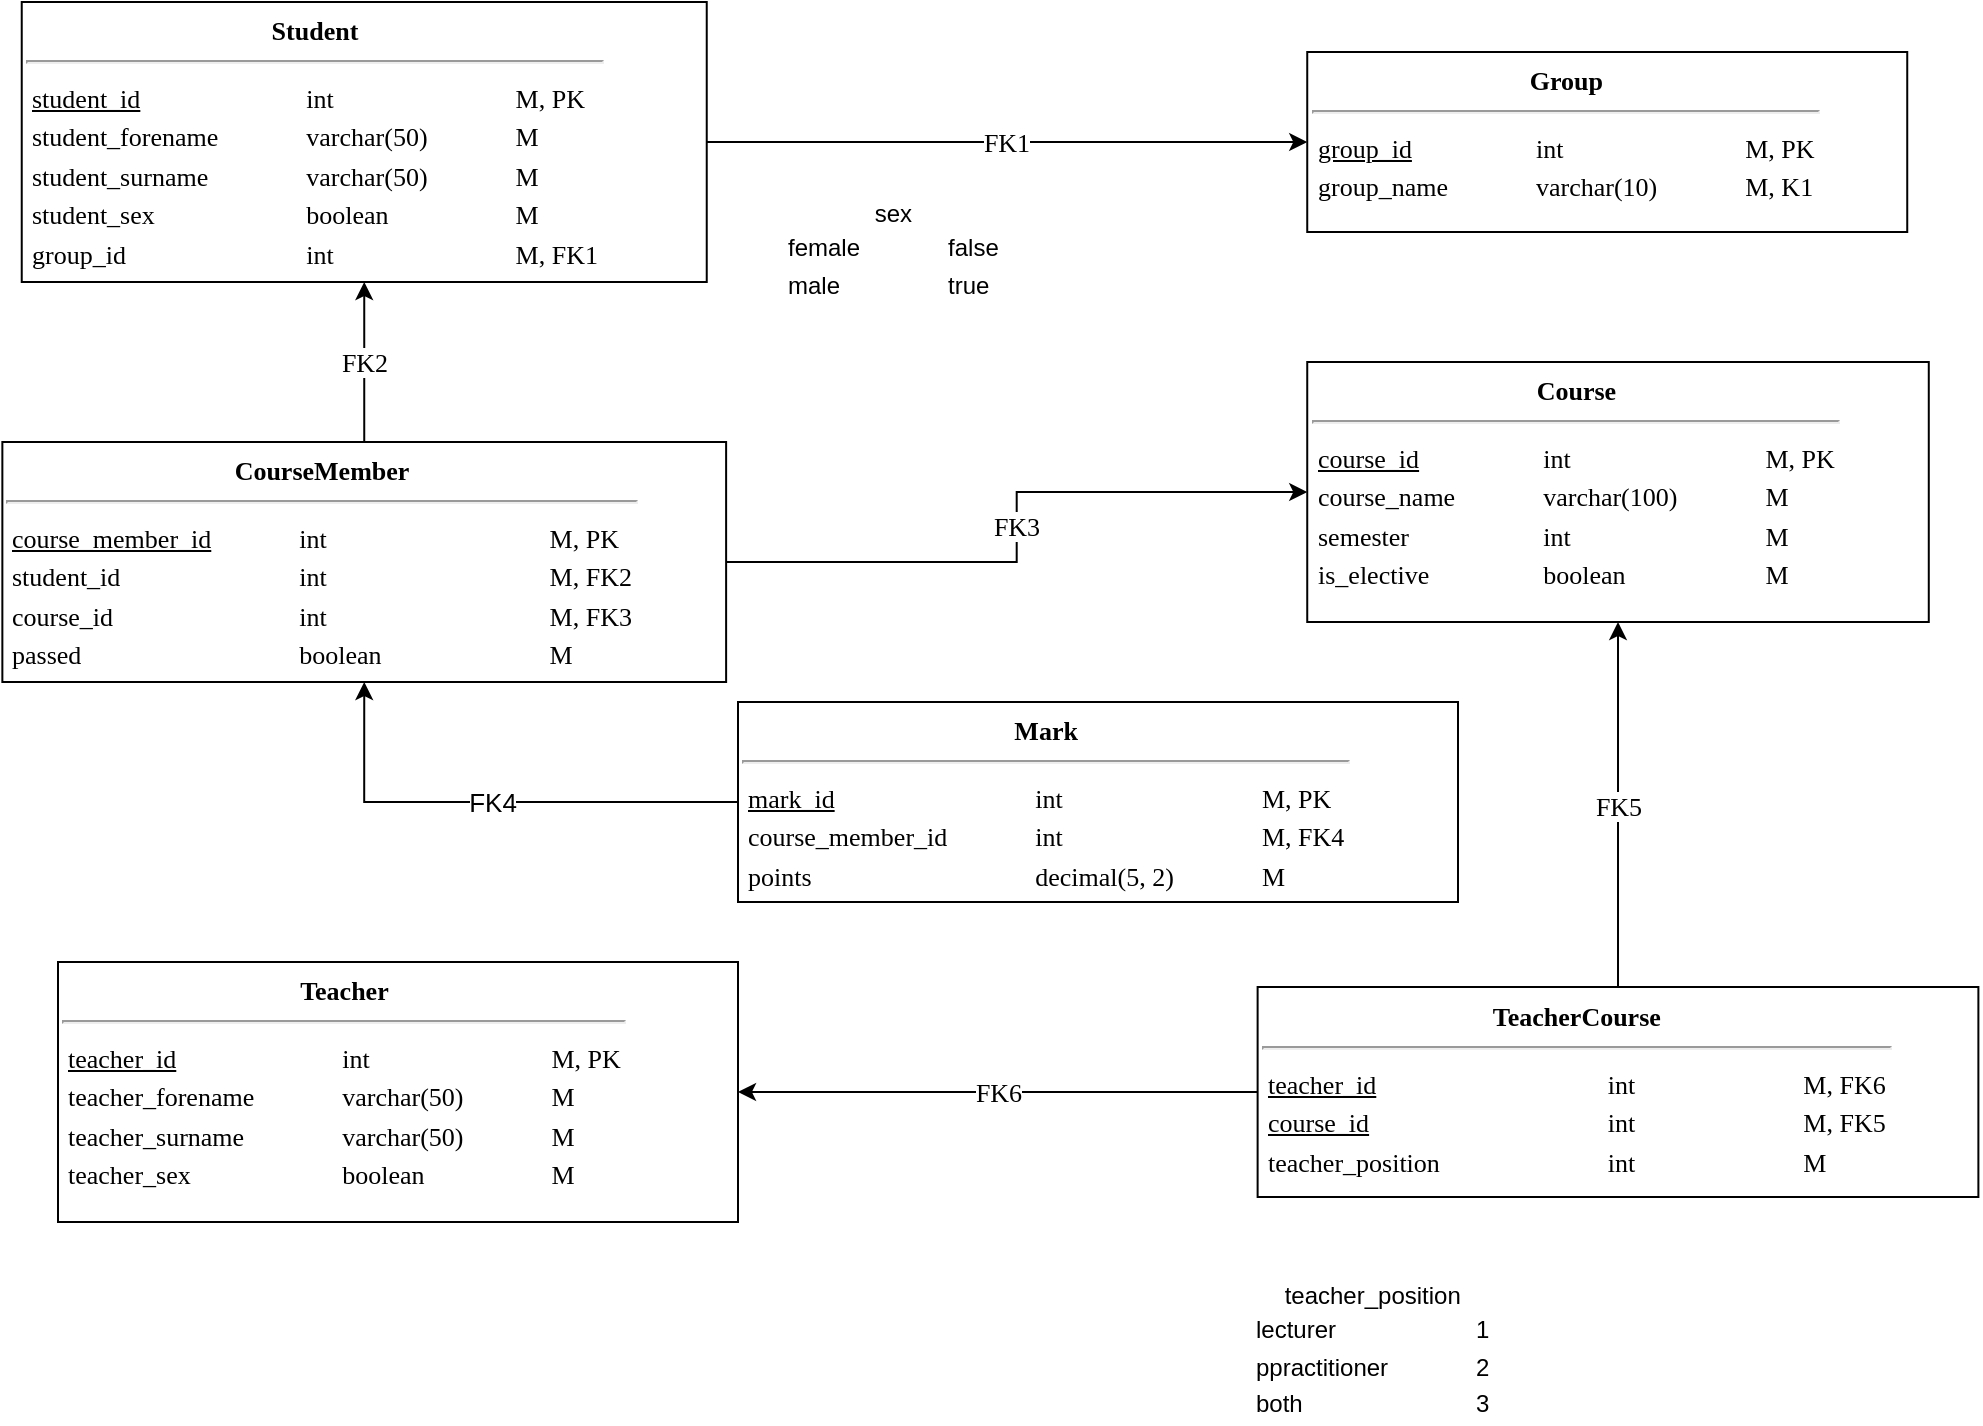 <mxfile version="15.2.9" type="github">
  <diagram id="OI0fYujGkRiZd3--BMhA" name="Page-1">
    <mxGraphModel dx="1221" dy="644" grid="1" gridSize="10" guides="1" tooltips="1" connect="1" arrows="1" fold="1" page="1" pageScale="1" pageWidth="1169" pageHeight="827" math="0" shadow="0">
      <root>
        <mxCell id="0" />
        <mxCell id="1" parent="0" />
        <mxCell id="s7-hiE1AwTSkqZ-X3qo4-13" value="FK1" style="edgeStyle=orthogonalEdgeStyle;rounded=0;orthogonalLoop=1;jettySize=auto;html=1;fontFamily=Verdana;fontSize=13;endArrow=classic;endFill=1;startArrow=none;startFill=0;" parent="1" source="s7-hiE1AwTSkqZ-X3qo4-14" target="s7-hiE1AwTSkqZ-X3qo4-15" edge="1">
          <mxGeometry relative="1" as="geometry">
            <mxPoint x="490" y="110" as="targetPoint" />
          </mxGeometry>
        </mxCell>
        <mxCell id="s7-hiE1AwTSkqZ-X3qo4-14" value="&lt;div style=&quot;text-align: center ; font-size: 13px&quot;&gt;&lt;b style=&quot;font-size: 13px&quot;&gt;Student&lt;/b&gt;&lt;/div&gt;&lt;hr style=&quot;font-size: 13px&quot;&gt;&lt;table style=&quot;font-size: 13px&quot;&gt;&lt;tbody style=&quot;font-size: 13px&quot;&gt;&lt;tr style=&quot;font-size: 13px&quot;&gt;&lt;td style=&quot;font-size: 13px&quot;&gt;&lt;u&gt;student_id&lt;/u&gt;&lt;/td&gt;&lt;td style=&quot;font-size: 13px&quot;&gt;&lt;blockquote style=&quot;margin: 0px 0px 0px 40px ; border: none ; padding: 0px ; font-size: 13px&quot;&gt;int&lt;/blockquote&gt;&lt;/td&gt;&lt;td style=&quot;font-size: 13px&quot;&gt;&lt;blockquote style=&quot;margin: 0px 0px 0px 40px ; border: none ; padding: 0px ; font-size: 13px&quot;&gt;M, PK&lt;/blockquote&gt;&lt;/td&gt;&lt;/tr&gt;&lt;tr style=&quot;font-size: 13px&quot;&gt;&lt;td style=&quot;font-size: 13px&quot;&gt;student_forename&lt;/td&gt;&lt;td style=&quot;font-size: 13px&quot;&gt;&lt;blockquote style=&quot;margin: 0px 0px 0px 40px ; border: none ; padding: 0px ; font-size: 13px&quot;&gt;varchar(50)&lt;/blockquote&gt;&lt;/td&gt;&lt;td style=&quot;font-size: 13px&quot;&gt;&lt;blockquote style=&quot;margin: 0px 0px 0px 40px ; border: none ; padding: 0px ; font-size: 13px&quot;&gt;M&lt;/blockquote&gt;&lt;/td&gt;&lt;/tr&gt;&lt;tr style=&quot;font-size: 13px&quot;&gt;&lt;td style=&quot;font-size: 13px&quot;&gt;student_surname&lt;/td&gt;&lt;td style=&quot;font-size: 13px&quot;&gt;&lt;blockquote style=&quot;margin: 0px 0px 0px 40px ; border: none ; padding: 0px ; font-size: 13px&quot;&gt;varchar(50)&lt;/blockquote&gt;&lt;/td&gt;&lt;td style=&quot;font-size: 13px&quot;&gt;&lt;blockquote style=&quot;margin: 0px 0px 0px 40px ; border: none ; padding: 0px ; font-size: 13px&quot;&gt;M&lt;/blockquote&gt;&lt;/td&gt;&lt;/tr&gt;&lt;tr style=&quot;font-size: 13px&quot;&gt;&lt;td style=&quot;font-size: 13px&quot;&gt;student_sex&lt;/td&gt;&lt;td style=&quot;font-size: 13px&quot;&gt;&lt;blockquote style=&quot;margin: 0px 0px 0px 40px ; border: none ; padding: 0px ; font-size: 13px&quot;&gt;boolean&lt;/blockquote&gt;&lt;/td&gt;&lt;td style=&quot;font-size: 13px&quot;&gt;&lt;blockquote style=&quot;margin: 0px 0px 0px 40px ; border: none ; padding: 0px ; font-size: 13px&quot;&gt;M&lt;/blockquote&gt;&lt;/td&gt;&lt;/tr&gt;&lt;tr&gt;&lt;td&gt;group_id&lt;/td&gt;&lt;td&gt;&lt;blockquote style=&quot;margin: 0 0 0 40px ; border: none ; padding: 0px&quot;&gt;int&lt;/blockquote&gt;&lt;/td&gt;&lt;td&gt;&lt;blockquote style=&quot;margin: 0 0 0 40px ; border: none ; padding: 0px&quot;&gt;M, FK1&lt;/blockquote&gt;&lt;/td&gt;&lt;/tr&gt;&lt;/tbody&gt;&lt;/table&gt;" style="rounded=0;whiteSpace=wrap;html=1;labelBackgroundColor=none;fontFamily=Verdana;fontSize=13;align=left;verticalAlign=top;" parent="1" vertex="1">
          <mxGeometry x="121.87" y="40" width="342.5" height="140" as="geometry" />
        </mxCell>
        <mxCell id="s7-hiE1AwTSkqZ-X3qo4-15" value="&lt;div style=&quot;text-align: center ; font-size: 13px&quot;&gt;&lt;b style=&quot;font-size: 13px&quot;&gt;Group&lt;/b&gt;&lt;/div&gt;&lt;hr style=&quot;font-size: 13px&quot;&gt;&lt;table style=&quot;font-size: 13px&quot;&gt;&lt;tbody style=&quot;font-size: 13px&quot;&gt;&lt;tr style=&quot;font-size: 13px&quot;&gt;&lt;td style=&quot;font-size: 13px&quot;&gt;&lt;u&gt;group_id&lt;/u&gt;&lt;/td&gt;&lt;td style=&quot;font-size: 13px&quot;&gt;&lt;blockquote style=&quot;margin: 0px 0px 0px 40px ; border: none ; padding: 0px ; font-size: 13px&quot;&gt;int&lt;/blockquote&gt;&lt;/td&gt;&lt;td style=&quot;font-size: 13px&quot;&gt;&lt;blockquote style=&quot;margin: 0px 0px 0px 40px ; border: none ; padding: 0px ; font-size: 13px&quot;&gt;M, PK&lt;/blockquote&gt;&lt;/td&gt;&lt;/tr&gt;&lt;tr style=&quot;font-size: 13px&quot;&gt;&lt;td style=&quot;font-size: 13px&quot;&gt;group_name&lt;/td&gt;&lt;td style=&quot;font-size: 13px&quot;&gt;&lt;blockquote style=&quot;margin: 0px 0px 0px 40px ; border: none ; padding: 0px ; font-size: 13px&quot;&gt;varchar(10)&lt;/blockquote&gt;&lt;/td&gt;&lt;td style=&quot;font-size: 13px&quot;&gt;&lt;blockquote style=&quot;margin: 0px 0px 0px 40px ; border: none ; padding: 0px ; font-size: 13px&quot;&gt;M, K1&lt;/blockquote&gt;&lt;/td&gt;&lt;/tr&gt;&lt;/tbody&gt;&lt;/table&gt;" style="rounded=0;whiteSpace=wrap;html=1;labelBackgroundColor=none;fontFamily=Verdana;fontSize=13;align=left;verticalAlign=top;" parent="1" vertex="1">
          <mxGeometry x="764.62" y="65" width="300" height="90" as="geometry" />
        </mxCell>
        <mxCell id="s7-hiE1AwTSkqZ-X3qo4-16" value="&lt;div style=&quot;text-align: center ; font-size: 13px&quot;&gt;&lt;b style=&quot;font-size: 13px&quot;&gt;Teacher&lt;/b&gt;&lt;/div&gt;&lt;hr style=&quot;font-size: 13px&quot;&gt;&lt;table style=&quot;font-size: 13px&quot;&gt;&lt;tbody style=&quot;font-size: 13px&quot;&gt;&lt;tr style=&quot;font-size: 13px&quot;&gt;&lt;td style=&quot;font-size: 13px&quot;&gt;&lt;u&gt;teacher_id&lt;/u&gt;&lt;/td&gt;&lt;td style=&quot;font-size: 13px&quot;&gt;&lt;blockquote style=&quot;margin: 0px 0px 0px 40px ; border: none ; padding: 0px ; font-size: 13px&quot;&gt;int&lt;/blockquote&gt;&lt;/td&gt;&lt;td style=&quot;font-size: 13px&quot;&gt;&lt;blockquote style=&quot;margin: 0px 0px 0px 40px ; border: none ; padding: 0px ; font-size: 13px&quot;&gt;M, PK&lt;/blockquote&gt;&lt;/td&gt;&lt;/tr&gt;&lt;tr style=&quot;font-size: 13px&quot;&gt;&lt;td style=&quot;font-size: 13px&quot;&gt;teacher_forename&lt;/td&gt;&lt;td style=&quot;font-size: 13px&quot;&gt;&lt;blockquote style=&quot;margin: 0px 0px 0px 40px ; border: none ; padding: 0px ; font-size: 13px&quot;&gt;varchar(50)&lt;/blockquote&gt;&lt;/td&gt;&lt;td style=&quot;font-size: 13px&quot;&gt;&lt;blockquote style=&quot;margin: 0px 0px 0px 40px ; border: none ; padding: 0px ; font-size: 13px&quot;&gt;M&lt;/blockquote&gt;&lt;/td&gt;&lt;/tr&gt;&lt;tr style=&quot;font-size: 13px&quot;&gt;&lt;td style=&quot;font-size: 13px&quot;&gt;teacher_surname&lt;/td&gt;&lt;td style=&quot;font-size: 13px&quot;&gt;&lt;blockquote style=&quot;margin: 0px 0px 0px 40px ; border: none ; padding: 0px ; font-size: 13px&quot;&gt;varchar(50)&lt;/blockquote&gt;&lt;/td&gt;&lt;td style=&quot;font-size: 13px&quot;&gt;&lt;blockquote style=&quot;margin: 0px 0px 0px 40px ; border: none ; padding: 0px ; font-size: 13px&quot;&gt;M&lt;/blockquote&gt;&lt;/td&gt;&lt;/tr&gt;&lt;tr style=&quot;font-size: 13px&quot;&gt;&lt;td style=&quot;font-size: 13px&quot;&gt;teacher_sex&lt;/td&gt;&lt;td style=&quot;font-size: 13px&quot;&gt;&lt;blockquote style=&quot;margin: 0px 0px 0px 40px ; border: none ; padding: 0px ; font-size: 13px&quot;&gt;boolean&lt;/blockquote&gt;&lt;/td&gt;&lt;td style=&quot;font-size: 13px&quot;&gt;&lt;blockquote style=&quot;margin: 0px 0px 0px 40px ; border: none ; padding: 0px ; font-size: 13px&quot;&gt;M&lt;/blockquote&gt;&lt;/td&gt;&lt;/tr&gt;&lt;/tbody&gt;&lt;/table&gt;" style="rounded=0;whiteSpace=wrap;html=1;labelBackgroundColor=none;fontFamily=Verdana;fontSize=13;align=left;verticalAlign=top;" parent="1" vertex="1">
          <mxGeometry x="140" y="520" width="340" height="130" as="geometry" />
        </mxCell>
        <mxCell id="s7-hiE1AwTSkqZ-X3qo4-17" value="&lt;div style=&quot;text-align: center ; font-size: 13px&quot;&gt;&lt;b style=&quot;font-size: 13px&quot;&gt;Course&lt;/b&gt;&lt;/div&gt;&lt;hr style=&quot;font-size: 13px&quot;&gt;&lt;table style=&quot;font-size: 13px&quot;&gt;&lt;tbody style=&quot;font-size: 13px&quot;&gt;&lt;tr style=&quot;font-size: 13px&quot;&gt;&lt;td style=&quot;font-size: 13px&quot;&gt;&lt;u&gt;course_id&lt;/u&gt;&lt;/td&gt;&lt;td style=&quot;font-size: 13px&quot;&gt;&lt;blockquote style=&quot;margin: 0px 0px 0px 40px ; border: none ; padding: 0px ; font-size: 13px&quot;&gt;int&lt;/blockquote&gt;&lt;/td&gt;&lt;td style=&quot;font-size: 13px&quot;&gt;&lt;blockquote style=&quot;margin: 0px 0px 0px 40px ; border: none ; padding: 0px ; font-size: 13px&quot;&gt;M, PK&lt;/blockquote&gt;&lt;/td&gt;&lt;/tr&gt;&lt;tr style=&quot;font-size: 13px&quot;&gt;&lt;td style=&quot;font-size: 13px&quot;&gt;course_name&lt;/td&gt;&lt;td style=&quot;font-size: 13px&quot;&gt;&lt;blockquote style=&quot;margin: 0px 0px 0px 40px ; border: none ; padding: 0px ; font-size: 13px&quot;&gt;varchar(100)&lt;/blockquote&gt;&lt;/td&gt;&lt;td style=&quot;font-size: 13px&quot;&gt;&lt;blockquote style=&quot;margin: 0px 0px 0px 40px ; border: none ; padding: 0px ; font-size: 13px&quot;&gt;M&lt;/blockquote&gt;&lt;/td&gt;&lt;/tr&gt;&lt;tr style=&quot;font-size: 13px&quot;&gt;&lt;td style=&quot;font-size: 13px&quot;&gt;semester&lt;/td&gt;&lt;td style=&quot;font-size: 13px&quot;&gt;&lt;blockquote style=&quot;margin: 0px 0px 0px 40px ; border: none ; padding: 0px ; font-size: 13px&quot;&gt;int&lt;/blockquote&gt;&lt;/td&gt;&lt;td style=&quot;font-size: 13px&quot;&gt;&lt;blockquote style=&quot;margin: 0px 0px 0px 40px ; border: none ; padding: 0px ; font-size: 13px&quot;&gt;M&lt;/blockquote&gt;&lt;/td&gt;&lt;/tr&gt;&lt;tr style=&quot;font-size: 13px&quot;&gt;&lt;td style=&quot;font-size: 13px&quot;&gt;is_elective&lt;/td&gt;&lt;td style=&quot;font-size: 13px&quot;&gt;&lt;blockquote style=&quot;margin: 0px 0px 0px 40px ; border: none ; padding: 0px ; font-size: 13px&quot;&gt;boolean&lt;/blockquote&gt;&lt;/td&gt;&lt;td style=&quot;font-size: 13px&quot;&gt;&lt;blockquote style=&quot;margin: 0px 0px 0px 40px ; border: none ; padding: 0px ; font-size: 13px&quot;&gt;M&lt;/blockquote&gt;&lt;/td&gt;&lt;/tr&gt;&lt;/tbody&gt;&lt;/table&gt;" style="rounded=0;whiteSpace=wrap;html=1;labelBackgroundColor=none;fontFamily=Verdana;fontSize=13;align=left;verticalAlign=top;" parent="1" vertex="1">
          <mxGeometry x="764.62" y="220" width="310.77" height="130" as="geometry" />
        </mxCell>
        <mxCell id="s7-hiE1AwTSkqZ-X3qo4-18" value="&lt;div style=&quot;text-align: center ; font-size: 13px&quot;&gt;&lt;b style=&quot;font-size: 13px&quot;&gt;Mark&lt;/b&gt;&lt;/div&gt;&lt;hr style=&quot;font-size: 13px&quot;&gt;&lt;table style=&quot;font-size: 13px&quot;&gt;&lt;tbody style=&quot;font-size: 13px&quot;&gt;&lt;tr&gt;&lt;td&gt;&lt;u&gt;mark_id&lt;/u&gt;&lt;/td&gt;&lt;td&gt;&lt;blockquote style=&quot;margin: 0 0 0 40px ; border: none ; padding: 0px&quot;&gt;int&lt;/blockquote&gt;&lt;/td&gt;&lt;td&gt;&lt;blockquote style=&quot;margin: 0 0 0 40px ; border: none ; padding: 0px&quot;&gt;M, PK&lt;/blockquote&gt;&lt;/td&gt;&lt;/tr&gt;&lt;tr style=&quot;font-size: 13px&quot;&gt;&lt;td style=&quot;font-size: 13px&quot;&gt;course_member_id&lt;br&gt;&lt;/td&gt;&lt;td style=&quot;font-size: 13px&quot;&gt;&lt;blockquote style=&quot;margin: 0px 0px 0px 40px ; border: none ; padding: 0px ; font-size: 13px&quot;&gt;int&lt;/blockquote&gt;&lt;/td&gt;&lt;td style=&quot;font-size: 13px&quot;&gt;&lt;blockquote style=&quot;margin: 0px 0px 0px 40px ; border: none ; padding: 0px ; font-size: 13px&quot;&gt;M, FK4&lt;/blockquote&gt;&lt;/td&gt;&lt;/tr&gt;&lt;tr style=&quot;font-size: 13px&quot;&gt;&lt;td style=&quot;font-size: 13px&quot;&gt;points&lt;/td&gt;&lt;td style=&quot;font-size: 13px&quot;&gt;&lt;blockquote style=&quot;margin: 0px 0px 0px 40px ; border: none ; padding: 0px ; font-size: 13px&quot;&gt;decimal(5, 2)&lt;/blockquote&gt;&lt;/td&gt;&lt;td style=&quot;font-size: 13px&quot;&gt;&lt;blockquote style=&quot;margin: 0px 0px 0px 40px ; border: none ; padding: 0px ; font-size: 13px&quot;&gt;M&lt;/blockquote&gt;&lt;/td&gt;&lt;/tr&gt;&lt;/tbody&gt;&lt;/table&gt;" style="rounded=0;whiteSpace=wrap;html=1;labelBackgroundColor=none;fontFamily=Verdana;fontSize=13;align=left;verticalAlign=top;" parent="1" vertex="1">
          <mxGeometry x="480" y="390" width="360" height="100" as="geometry" />
        </mxCell>
        <mxCell id="s7-hiE1AwTSkqZ-X3qo4-26" value="FK4" style="endArrow=classic;html=1;rounded=0;edgeStyle=orthogonalEdgeStyle;fontSize=13;entryX=0.5;entryY=1;entryDx=0;entryDy=0;exitX=0;exitY=0.5;exitDx=0;exitDy=0;" parent="1" source="s7-hiE1AwTSkqZ-X3qo4-18" target="s7-hiE1AwTSkqZ-X3qo4-27" edge="1">
          <mxGeometry width="50" height="50" relative="1" as="geometry">
            <mxPoint x="279.23" y="342.5" as="sourcePoint" />
            <mxPoint x="279.23" y="240.0" as="targetPoint" />
          </mxGeometry>
        </mxCell>
        <mxCell id="s7-hiE1AwTSkqZ-X3qo4-27" value="&lt;div style=&quot;text-align: center ; font-size: 13px&quot;&gt;&lt;b style=&quot;font-size: 13px&quot;&gt;CourseMember&lt;/b&gt;&lt;/div&gt;&lt;hr style=&quot;font-size: 13px&quot;&gt;&lt;table style=&quot;font-size: 13px&quot;&gt;&lt;tbody style=&quot;font-size: 13px&quot;&gt;&lt;tr&gt;&lt;td&gt;&lt;u&gt;course_member_id&lt;/u&gt;&lt;/td&gt;&lt;td&gt;&lt;blockquote style=&quot;margin: 0 0 0 40px ; border: none ; padding: 0px&quot;&gt;int&lt;/blockquote&gt;&lt;/td&gt;&lt;td&gt;&lt;blockquote style=&quot;margin: 0 0 0 40px ; border: none ; padding: 0px&quot;&gt;&lt;blockquote style=&quot;margin: 0 0 0 40px ; border: none ; padding: 0px&quot;&gt;M, PK&lt;/blockquote&gt;&lt;/blockquote&gt;&lt;/td&gt;&lt;/tr&gt;&lt;tr style=&quot;font-size: 13px&quot;&gt;&lt;td style=&quot;font-size: 13px&quot;&gt;student_id&lt;/td&gt;&lt;td style=&quot;font-size: 13px&quot;&gt;&lt;blockquote style=&quot;margin: 0 0 0 40px ; border: none ; padding: 0px&quot;&gt;int&lt;/blockquote&gt;&lt;/td&gt;&lt;td style=&quot;font-size: 13px&quot;&gt;&lt;blockquote style=&quot;margin: 0 0 0 40px ; border: none ; padding: 0px&quot;&gt;&lt;blockquote style=&quot;margin: 0px 0px 0px 40px ; border: none ; padding: 0px ; font-size: 13px&quot;&gt;M, FK2&lt;/blockquote&gt;&lt;/blockquote&gt;&lt;/td&gt;&lt;/tr&gt;&lt;tr style=&quot;font-size: 13px&quot;&gt;&lt;td style=&quot;font-size: 13px&quot;&gt;course_id&lt;/td&gt;&lt;td style=&quot;font-size: 13px&quot;&gt;&lt;blockquote style=&quot;margin: 0 0 0 40px ; border: none ; padding: 0px&quot;&gt;int&lt;/blockquote&gt;&lt;/td&gt;&lt;td style=&quot;font-size: 13px&quot;&gt;&lt;blockquote style=&quot;margin: 0 0 0 40px ; border: none ; padding: 0px&quot;&gt;&lt;blockquote style=&quot;margin: 0px 0px 0px 40px ; border: none ; padding: 0px ; font-size: 13px&quot;&gt;M, FK3&lt;/blockquote&gt;&lt;/blockquote&gt;&lt;/td&gt;&lt;/tr&gt;&lt;tr&gt;&lt;td&gt;passed&lt;/td&gt;&lt;td&gt;&lt;blockquote style=&quot;margin: 0 0 0 40px ; border: none ; padding: 0px&quot;&gt;boolean&lt;/blockquote&gt;&lt;/td&gt;&lt;td&gt;&lt;blockquote style=&quot;margin: 0 0 0 40px ; border: none ; padding: 0px&quot;&gt;&lt;blockquote style=&quot;margin: 0 0 0 40px ; border: none ; padding: 0px&quot;&gt;M&lt;/blockquote&gt;&lt;/blockquote&gt;&lt;/td&gt;&lt;/tr&gt;&lt;/tbody&gt;&lt;/table&gt;" style="rounded=0;whiteSpace=wrap;html=1;labelBackgroundColor=none;fontFamily=Verdana;fontSize=13;align=left;verticalAlign=top;" parent="1" vertex="1">
          <mxGeometry x="112.18" y="260" width="361.88" height="120" as="geometry" />
        </mxCell>
        <mxCell id="s7-hiE1AwTSkqZ-X3qo4-28" value="FK2" style="edgeStyle=orthogonalEdgeStyle;rounded=0;orthogonalLoop=1;jettySize=auto;html=1;fontFamily=Verdana;fontSize=13;endArrow=classic;endFill=1;startArrow=none;startFill=0;exitX=0.5;exitY=0;exitDx=0;exitDy=0;entryX=0.5;entryY=1;entryDx=0;entryDy=0;" parent="1" source="s7-hiE1AwTSkqZ-X3qo4-27" target="s7-hiE1AwTSkqZ-X3qo4-14" edge="1">
          <mxGeometry relative="1" as="geometry">
            <mxPoint x="751.12" y="155.0" as="targetPoint" />
            <mxPoint x="456.26" y="155.0" as="sourcePoint" />
          </mxGeometry>
        </mxCell>
        <mxCell id="s7-hiE1AwTSkqZ-X3qo4-29" value="FK3" style="edgeStyle=orthogonalEdgeStyle;rounded=0;orthogonalLoop=1;jettySize=auto;html=1;fontFamily=Verdana;fontSize=13;endArrow=classic;endFill=1;startArrow=none;startFill=0;exitX=1;exitY=0.5;exitDx=0;exitDy=0;" parent="1" source="s7-hiE1AwTSkqZ-X3qo4-27" target="s7-hiE1AwTSkqZ-X3qo4-17" edge="1">
          <mxGeometry relative="1" as="geometry">
            <mxPoint x="901.143" y="200.0" as="targetPoint" />
            <mxPoint x="635" y="270.0" as="sourcePoint" />
          </mxGeometry>
        </mxCell>
        <mxCell id="s7-hiE1AwTSkqZ-X3qo4-30" value="&lt;div style=&quot;text-align: center ; font-size: 13px&quot;&gt;&lt;b style=&quot;font-size: 13px&quot;&gt;TeacherCourse&lt;/b&gt;&lt;/div&gt;&lt;hr style=&quot;font-size: 13px&quot;&gt;&lt;table style=&quot;font-size: 13px&quot;&gt;&lt;tbody style=&quot;font-size: 13px&quot;&gt;&lt;tr style=&quot;font-size: 13px&quot;&gt;&lt;td style=&quot;font-size: 13px&quot;&gt;&lt;u&gt;teacher_id&lt;/u&gt;&lt;/td&gt;&lt;td style=&quot;font-size: 13px&quot;&gt;&lt;blockquote style=&quot;margin: 0 0 0 40px ; border: none ; padding: 0px&quot;&gt;&lt;blockquote style=&quot;margin: 0px 0px 0px 40px ; border: none ; padding: 0px ; font-size: 13px&quot;&gt;int&lt;/blockquote&gt;&lt;/blockquote&gt;&lt;/td&gt;&lt;td style=&quot;font-size: 13px&quot;&gt;&lt;blockquote style=&quot;margin: 0 0 0 40px ; border: none ; padding: 0px&quot;&gt;&lt;blockquote style=&quot;margin: 0px 0px 0px 40px ; border: none ; padding: 0px ; font-size: 13px&quot;&gt;M, FK6&lt;/blockquote&gt;&lt;/blockquote&gt;&lt;/td&gt;&lt;/tr&gt;&lt;tr style=&quot;font-size: 13px&quot;&gt;&lt;td style=&quot;font-size: 13px&quot;&gt;&lt;u&gt;course_id&lt;/u&gt;&lt;/td&gt;&lt;td style=&quot;font-size: 13px&quot;&gt;&lt;blockquote style=&quot;margin: 0 0 0 40px ; border: none ; padding: 0px&quot;&gt;&lt;blockquote style=&quot;margin: 0px 0px 0px 40px ; border: none ; padding: 0px ; font-size: 13px&quot;&gt;int&lt;/blockquote&gt;&lt;/blockquote&gt;&lt;/td&gt;&lt;td style=&quot;font-size: 13px&quot;&gt;&lt;blockquote style=&quot;margin: 0 0 0 40px ; border: none ; padding: 0px&quot;&gt;&lt;blockquote style=&quot;margin: 0px 0px 0px 40px ; border: none ; padding: 0px ; font-size: 13px&quot;&gt;M, FK5&lt;/blockquote&gt;&lt;/blockquote&gt;&lt;/td&gt;&lt;/tr&gt;&lt;tr&gt;&lt;td&gt;teacher_position&lt;/td&gt;&lt;td&gt;&lt;blockquote style=&quot;margin: 0 0 0 40px ; border: none ; padding: 0px&quot;&gt;&lt;blockquote style=&quot;margin: 0 0 0 40px ; border: none ; padding: 0px&quot;&gt;int&lt;/blockquote&gt;&lt;/blockquote&gt;&lt;/td&gt;&lt;td&gt;&lt;blockquote style=&quot;margin: 0 0 0 40px ; border: none ; padding: 0px&quot;&gt;&lt;blockquote style=&quot;margin: 0 0 0 40px ; border: none ; padding: 0px&quot;&gt;M&lt;/blockquote&gt;&lt;/blockquote&gt;&lt;/td&gt;&lt;/tr&gt;&lt;/tbody&gt;&lt;/table&gt;" style="rounded=0;whiteSpace=wrap;html=1;labelBackgroundColor=none;fontFamily=Verdana;fontSize=13;align=left;verticalAlign=top;" parent="1" vertex="1">
          <mxGeometry x="739.81" y="532.5" width="360.38" height="105" as="geometry" />
        </mxCell>
        <mxCell id="s7-hiE1AwTSkqZ-X3qo4-31" value="FK5" style="endArrow=none;html=1;fontFamily=Verdana;fontSize=13;rounded=0;endFill=0;startArrow=classic;startFill=1;edgeStyle=orthogonalEdgeStyle;" parent="1" source="s7-hiE1AwTSkqZ-X3qo4-17" target="s7-hiE1AwTSkqZ-X3qo4-30" edge="1">
          <mxGeometry width="50" height="50" relative="1" as="geometry">
            <mxPoint x="890" y="520" as="sourcePoint" />
            <mxPoint x="1017.307" y="480" as="targetPoint" />
          </mxGeometry>
        </mxCell>
        <mxCell id="s7-hiE1AwTSkqZ-X3qo4-32" value="FK6" style="endArrow=none;html=1;fontFamily=Verdana;fontSize=13;rounded=0;endFill=0;startArrow=classic;startFill=1;edgeStyle=orthogonalEdgeStyle;" parent="1" source="s7-hiE1AwTSkqZ-X3qo4-16" target="s7-hiE1AwTSkqZ-X3qo4-30" edge="1">
          <mxGeometry width="50" height="50" relative="1" as="geometry">
            <mxPoint x="907.003" y="530" as="sourcePoint" />
            <mxPoint x="922.2" y="670" as="targetPoint" />
          </mxGeometry>
        </mxCell>
        <mxCell id="kOCPnGm5-2pklqighwcg-1" value="&lt;div style=&quot;text-align: center&quot;&gt;&lt;span&gt;teacher_position&lt;/span&gt;&lt;/div&gt;&lt;table&gt;&lt;tbody&gt;&lt;tr&gt;&lt;td&gt;lecturer&lt;/td&gt;&lt;td&gt;&lt;blockquote style=&quot;margin: 0 0 0 40px ; border: none ; padding: 0px&quot;&gt;1&lt;/blockquote&gt;&lt;/td&gt;&lt;/tr&gt;&lt;tr&gt;&lt;td&gt;ppractitioner&lt;/td&gt;&lt;td&gt;&lt;blockquote style=&quot;margin: 0 0 0 40px ; border: none ; padding: 0px&quot;&gt;2&lt;/blockquote&gt;&lt;/td&gt;&lt;/tr&gt;&lt;tr&gt;&lt;td&gt;both&lt;/td&gt;&lt;td&gt;&lt;blockquote style=&quot;margin: 0 0 0 40px ; border: none ; padding: 0px&quot;&gt;3&lt;/blockquote&gt;&lt;/td&gt;&lt;/tr&gt;&lt;/tbody&gt;&lt;/table&gt;" style="text;html=1;align=left;verticalAlign=middle;resizable=0;points=[];autosize=1;" parent="1" vertex="1">
          <mxGeometry x="734.43" y="680" width="140" height="70" as="geometry" />
        </mxCell>
        <mxCell id="kOCPnGm5-2pklqighwcg-2" value="&lt;div style=&quot;text-align: center&quot;&gt;&lt;span&gt;sex&lt;/span&gt;&lt;/div&gt;&lt;table&gt;&lt;tbody&gt;&lt;tr&gt;&lt;td&gt;female&lt;/td&gt;&lt;td&gt;&lt;blockquote style=&quot;margin: 0 0 0 40px ; border: none ; padding: 0px&quot;&gt;false&lt;/blockquote&gt;&lt;/td&gt;&lt;/tr&gt;&lt;tr&gt;&lt;td&gt;male&lt;/td&gt;&lt;td&gt;&lt;blockquote style=&quot;margin: 0 0 0 40px ; border: none ; padding: 0px&quot;&gt;true&lt;/blockquote&gt;&lt;/td&gt;&lt;/tr&gt;&lt;/tbody&gt;&lt;/table&gt;" style="text;html=1;align=left;verticalAlign=middle;resizable=0;points=[];autosize=1;" parent="1" vertex="1">
          <mxGeometry x="500.0" y="140" width="130" height="50" as="geometry" />
        </mxCell>
      </root>
    </mxGraphModel>
  </diagram>
</mxfile>

